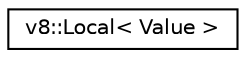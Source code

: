 digraph "Graphical Class Hierarchy"
{
  edge [fontname="Helvetica",fontsize="10",labelfontname="Helvetica",labelfontsize="10"];
  node [fontname="Helvetica",fontsize="10",shape=record];
  rankdir="LR";
  Node1 [label="v8::Local\< Value \>",height=0.2,width=0.4,color="black", fillcolor="white", style="filled",URL="$classv8_1_1Local.html"];
}
